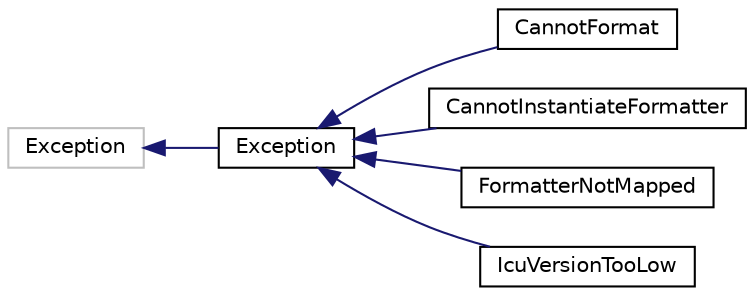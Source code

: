 digraph "Graphical Class Hierarchy"
{
  edge [fontname="Helvetica",fontsize="10",labelfontname="Helvetica",labelfontsize="10"];
  node [fontname="Helvetica",fontsize="10",shape=record];
  rankdir="LR";
  Node1 [label="Exception",height=0.2,width=0.4,color="grey75", fillcolor="white", style="filled"];
  Node1 -> Node2 [dir="back",color="midnightblue",fontsize="10",style="solid",fontname="Helvetica"];
  Node2 [label="Exception",height=0.2,width=0.4,color="black", fillcolor="white", style="filled",URL="$class_aura_1_1_intl_1_1_exception.html"];
  Node2 -> Node3 [dir="back",color="midnightblue",fontsize="10",style="solid",fontname="Helvetica"];
  Node3 [label="CannotFormat",height=0.2,width=0.4,color="black", fillcolor="white", style="filled",URL="$class_aura_1_1_intl_1_1_exception_1_1_cannot_format.html"];
  Node2 -> Node4 [dir="back",color="midnightblue",fontsize="10",style="solid",fontname="Helvetica"];
  Node4 [label="CannotInstantiateFormatter",height=0.2,width=0.4,color="black", fillcolor="white", style="filled",URL="$class_aura_1_1_intl_1_1_exception_1_1_cannot_instantiate_formatter.html"];
  Node2 -> Node5 [dir="back",color="midnightblue",fontsize="10",style="solid",fontname="Helvetica"];
  Node5 [label="FormatterNotMapped",height=0.2,width=0.4,color="black", fillcolor="white", style="filled",URL="$class_aura_1_1_intl_1_1_exception_1_1_formatter_not_mapped.html"];
  Node2 -> Node6 [dir="back",color="midnightblue",fontsize="10",style="solid",fontname="Helvetica"];
  Node6 [label="IcuVersionTooLow",height=0.2,width=0.4,color="black", fillcolor="white", style="filled",URL="$class_aura_1_1_intl_1_1_exception_1_1_icu_version_too_low.html"];
}
